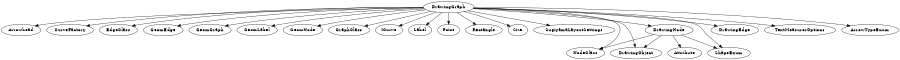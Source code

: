 digraph abstract {
	size="6,6";
	DrawingGraph -> {Arrowhead,
  CurveFactory,
  EdgeClass,
  GeomEdge,
  GeomGraph,
  GeomLabel,
  GeomNode,
  GraphClass,
  ICurve,
  Label,
  Point,
  Rectangle,
  Size,
  SugiyamaLayoutSettings,
  NodeClass, DrawingNode, DrawingObject, DrawingEdge, TextMeasurerOptions, ArrowTypeEnum, ShapeEnum};
	DrawingNode->{DrawingObject, ShapeEnum, NodeClass, Attribute}

}
